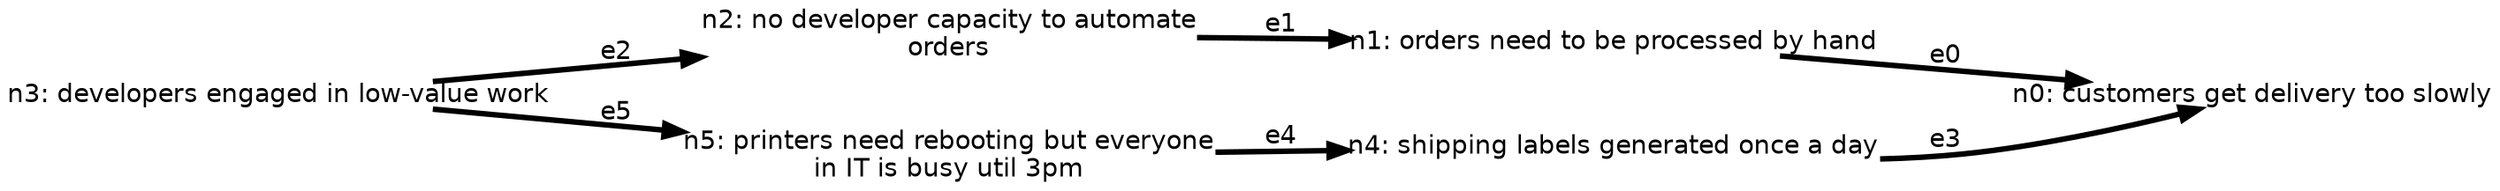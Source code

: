 digraph {

    graph [fontname = "helvetica" rankdir="LR" ranksep=0.75 nodesep=0.5];
    node [fontname = "helvetica" shape = "plain"];
    edge [fontname = "helvetica" penwidth=3 color="#000000"];

    n0 [label="n0: customers get delivery too slowly"  ]
    n1 [label="n1: orders need to be processed by hand"  ]
    n2 [label="n2: no developer capacity to automate\norders"  ]
    n3 [label="n3: developers engaged in low-value work"  ]
    n4 [label="n4: shipping labels generated once a day"  ]
    n5 [label="n5: printers need rebooting but everyone\nin IT is busy util 3pm"  ]

    "n1" -> "n0" [label="e0"];
    "n2" -> "n1" [label="e1"];
    "n3" -> "n2" [label="e2"];
    "n4" -> "n0" [label="e3"];
    "n5" -> "n4" [label="e4"];
    "n3" -> "n5" [label="e5"];

}